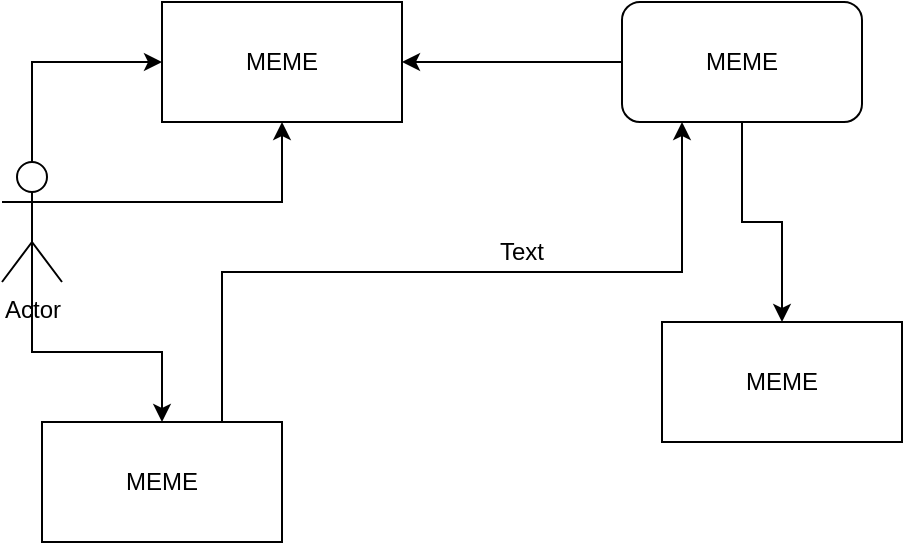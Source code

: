 <mxfile version="20.8.18" type="device"><diagram name="Page-1" id="NXhns3ow5G8i-roAeSA5"><mxGraphModel dx="1060" dy="454" grid="1" gridSize="10" guides="1" tooltips="1" connect="1" arrows="1" fold="1" page="1" pageScale="1" pageWidth="850" pageHeight="1100" math="0" shadow="0"><root><mxCell id="0"/><mxCell id="1" parent="0"/><mxCell id="1aeqnhLzprmXtsyZr6ct-1" value="MEME" style="rounded=0;whiteSpace=wrap;html=1;" parent="1" vertex="1"><mxGeometry x="240" y="240" width="120" height="60" as="geometry"/></mxCell><mxCell id="1aeqnhLzprmXtsyZr6ct-2" value="MEME" style="rounded=0;whiteSpace=wrap;html=1;" parent="1" vertex="1"><mxGeometry x="490" y="400" width="120" height="60" as="geometry"/></mxCell><mxCell id="yUH5MaVk0Ezqp9GjuCtB-4" style="edgeStyle=orthogonalEdgeStyle;rounded=0;orthogonalLoop=1;jettySize=auto;html=1;exitX=0.75;exitY=0;exitDx=0;exitDy=0;entryX=0.25;entryY=1;entryDx=0;entryDy=0;" edge="1" parent="1" source="1aeqnhLzprmXtsyZr6ct-3" target="yUH5MaVk0Ezqp9GjuCtB-2"><mxGeometry relative="1" as="geometry"/></mxCell><mxCell id="1aeqnhLzprmXtsyZr6ct-3" value="MEME" style="rounded=0;whiteSpace=wrap;html=1;" parent="1" vertex="1"><mxGeometry x="180" y="450" width="120" height="60" as="geometry"/></mxCell><mxCell id="yUH5MaVk0Ezqp9GjuCtB-1" value="Text" style="text;html=1;strokeColor=none;fillColor=none;align=center;verticalAlign=middle;whiteSpace=wrap;rounded=0;" vertex="1" parent="1"><mxGeometry x="390" y="350" width="60" height="30" as="geometry"/></mxCell><mxCell id="yUH5MaVk0Ezqp9GjuCtB-3" style="edgeStyle=orthogonalEdgeStyle;rounded=0;orthogonalLoop=1;jettySize=auto;html=1;exitX=0.5;exitY=1;exitDx=0;exitDy=0;" edge="1" parent="1" source="yUH5MaVk0Ezqp9GjuCtB-2" target="1aeqnhLzprmXtsyZr6ct-2"><mxGeometry relative="1" as="geometry"/></mxCell><mxCell id="yUH5MaVk0Ezqp9GjuCtB-5" style="edgeStyle=orthogonalEdgeStyle;rounded=0;orthogonalLoop=1;jettySize=auto;html=1;exitX=0;exitY=0.5;exitDx=0;exitDy=0;entryX=1;entryY=0.5;entryDx=0;entryDy=0;" edge="1" parent="1" source="yUH5MaVk0Ezqp9GjuCtB-2" target="1aeqnhLzprmXtsyZr6ct-1"><mxGeometry relative="1" as="geometry"/></mxCell><mxCell id="yUH5MaVk0Ezqp9GjuCtB-2" value="MEME" style="rounded=1;whiteSpace=wrap;html=1;" vertex="1" parent="1"><mxGeometry x="470" y="240" width="120" height="60" as="geometry"/></mxCell><mxCell id="yUH5MaVk0Ezqp9GjuCtB-7" style="edgeStyle=orthogonalEdgeStyle;rounded=0;orthogonalLoop=1;jettySize=auto;html=1;exitX=1;exitY=0.333;exitDx=0;exitDy=0;exitPerimeter=0;entryX=0.5;entryY=1;entryDx=0;entryDy=0;" edge="1" parent="1" source="yUH5MaVk0Ezqp9GjuCtB-6" target="1aeqnhLzprmXtsyZr6ct-1"><mxGeometry relative="1" as="geometry"/></mxCell><mxCell id="yUH5MaVk0Ezqp9GjuCtB-8" style="edgeStyle=orthogonalEdgeStyle;rounded=0;orthogonalLoop=1;jettySize=auto;html=1;exitX=0.5;exitY=0.5;exitDx=0;exitDy=0;exitPerimeter=0;entryX=0.5;entryY=0;entryDx=0;entryDy=0;" edge="1" parent="1" source="yUH5MaVk0Ezqp9GjuCtB-6" target="1aeqnhLzprmXtsyZr6ct-3"><mxGeometry relative="1" as="geometry"/></mxCell><mxCell id="yUH5MaVk0Ezqp9GjuCtB-9" style="edgeStyle=orthogonalEdgeStyle;rounded=0;orthogonalLoop=1;jettySize=auto;html=1;exitX=0.5;exitY=0;exitDx=0;exitDy=0;exitPerimeter=0;entryX=0;entryY=0.5;entryDx=0;entryDy=0;" edge="1" parent="1" source="yUH5MaVk0Ezqp9GjuCtB-6" target="1aeqnhLzprmXtsyZr6ct-1"><mxGeometry relative="1" as="geometry"/></mxCell><mxCell id="yUH5MaVk0Ezqp9GjuCtB-6" value="Actor" style="shape=umlActor;verticalLabelPosition=bottom;verticalAlign=top;html=1;outlineConnect=0;" vertex="1" parent="1"><mxGeometry x="160" y="320" width="30" height="60" as="geometry"/></mxCell></root></mxGraphModel></diagram></mxfile>